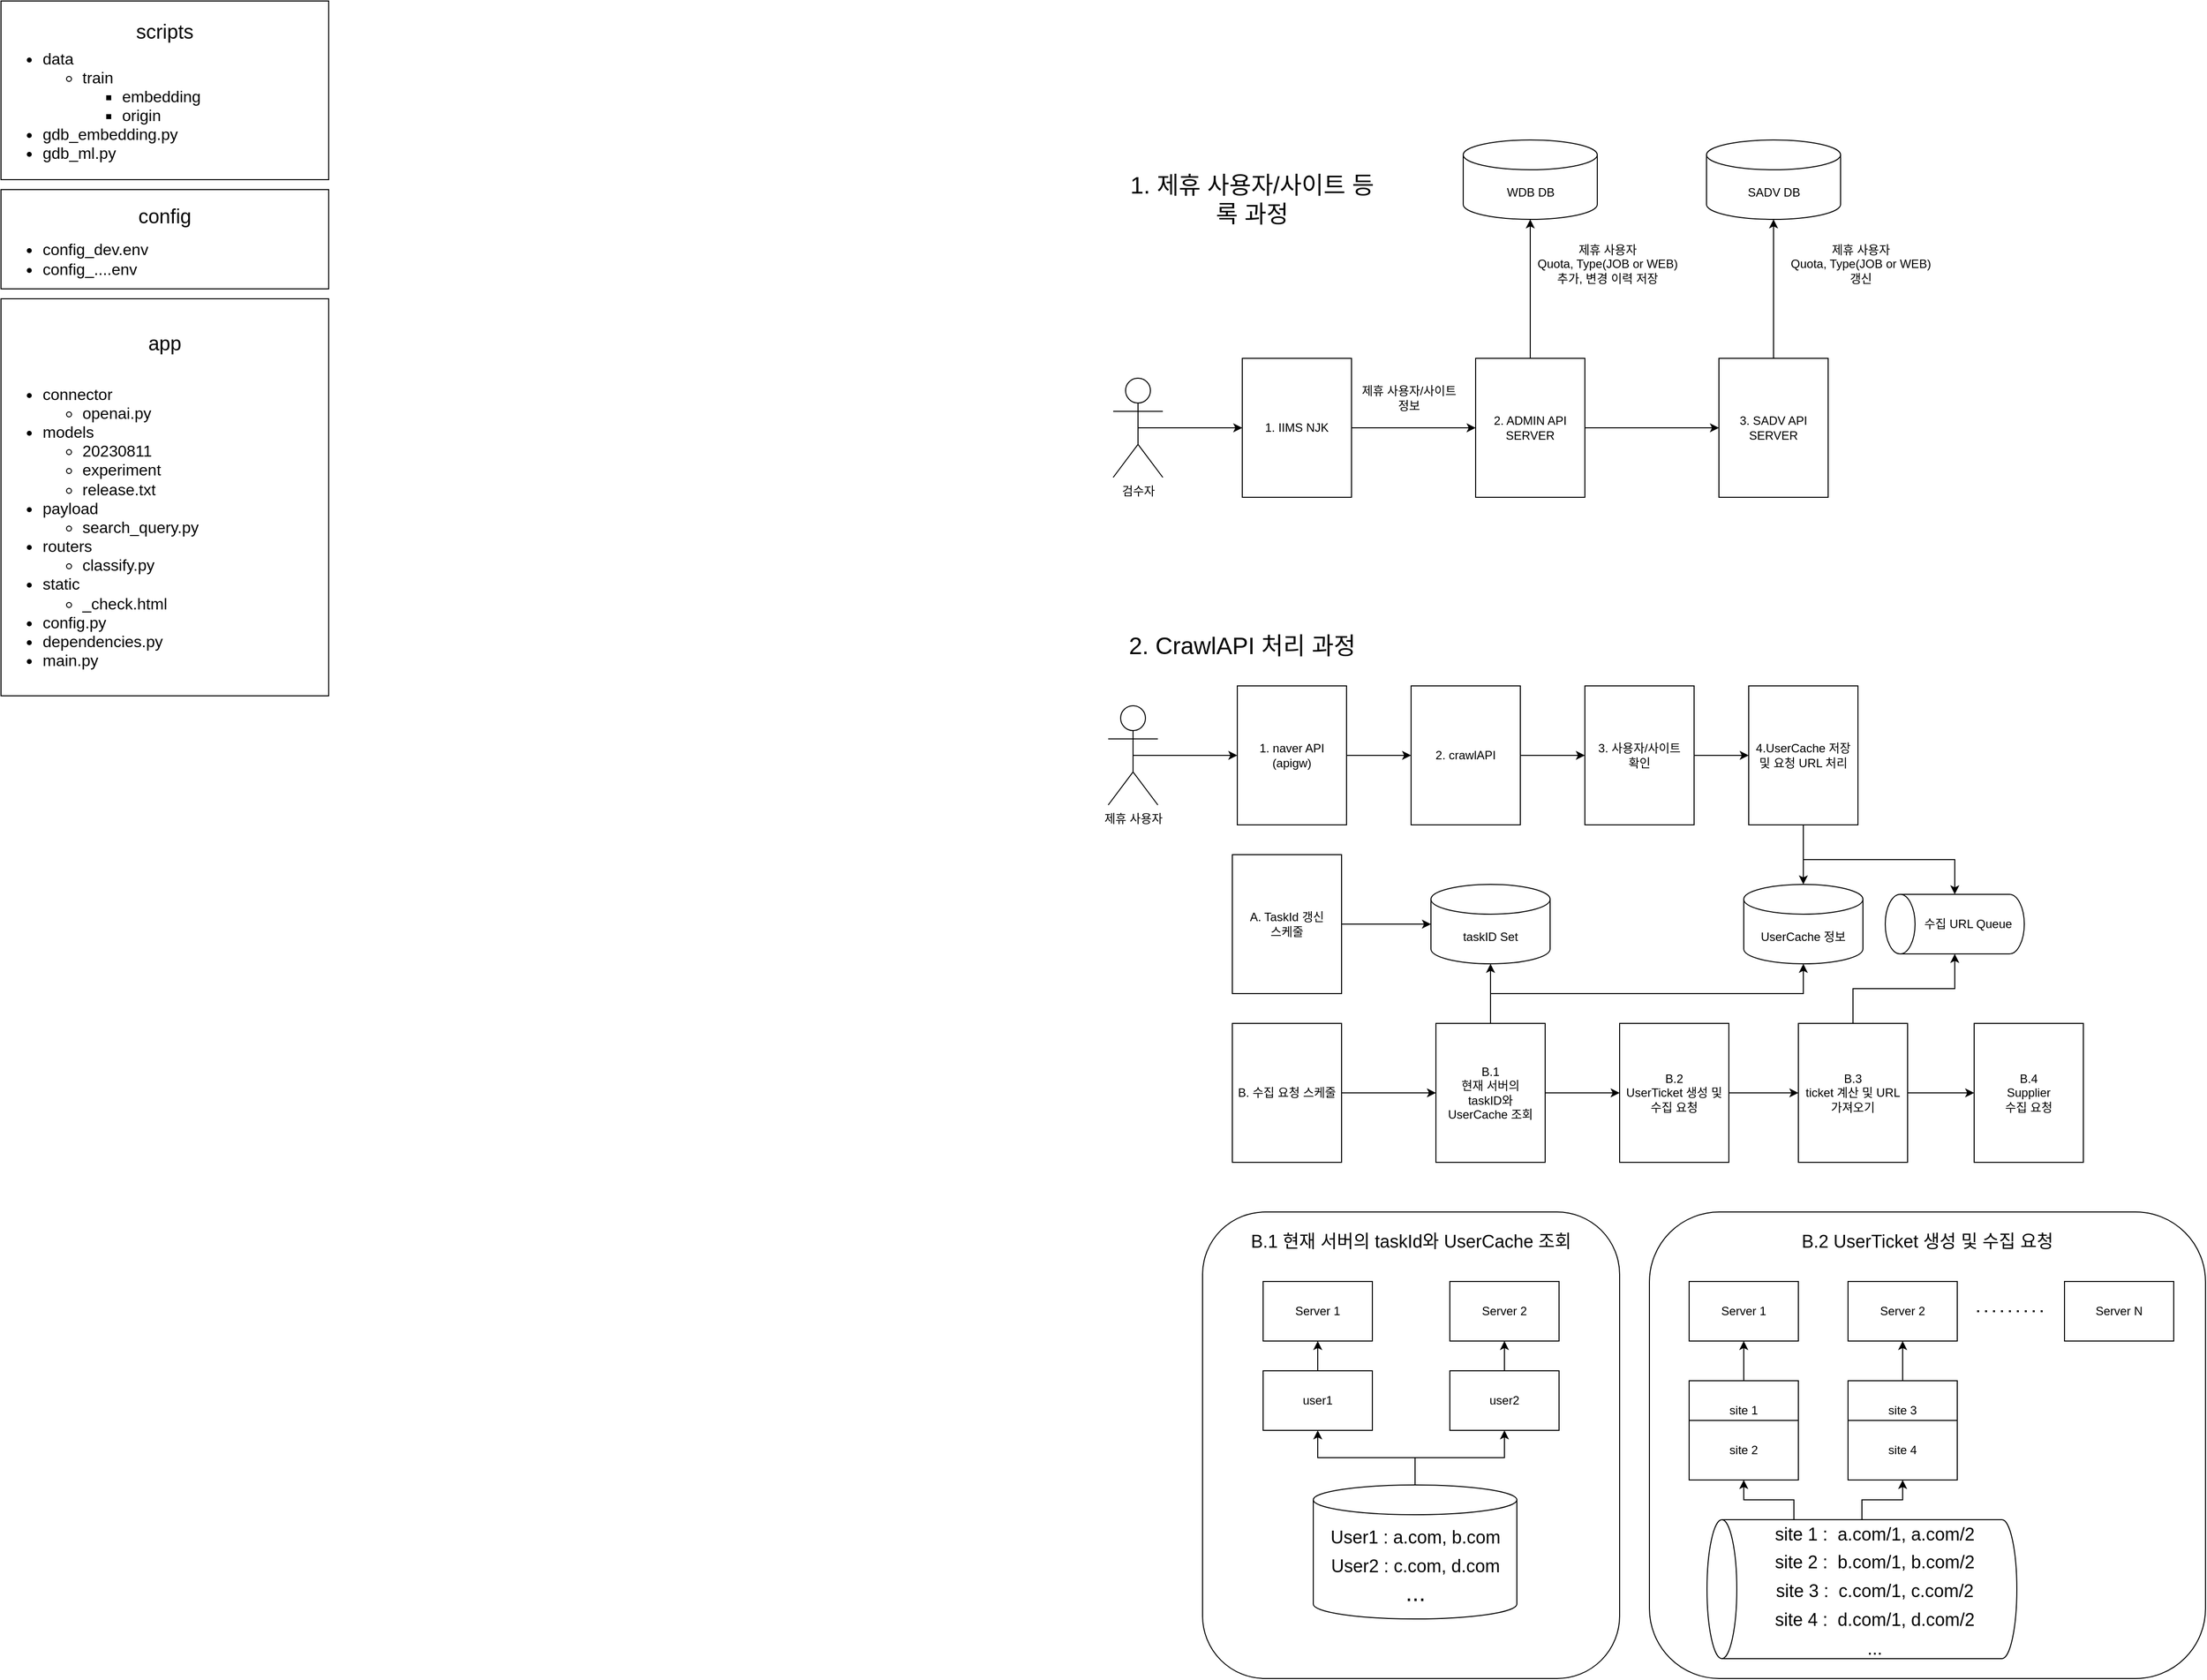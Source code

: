 <mxfile version="21.6.6" type="github">
  <diagram id="1_-alb8toaIMvLjbownN" name="페이지-1">
    <mxGraphModel dx="2318" dy="1913" grid="1" gridSize="10" guides="1" tooltips="1" connect="1" arrows="1" fold="1" page="1" pageScale="1" pageWidth="827" pageHeight="1169" math="0" shadow="0">
      <root>
        <mxCell id="0" />
        <mxCell id="1" parent="0" />
        <mxCell id="_FRA_myoJHG2jB84bWSO-84" value="B.1 현재 서버의 taskId와 UserCache 조회&lt;br&gt;&lt;br&gt;&lt;br&gt;&lt;br&gt;&lt;br&gt;&lt;br&gt;&lt;br&gt;&lt;br&gt;&lt;br&gt;&lt;br&gt;&lt;br&gt;&lt;br&gt;&lt;br&gt;&lt;br&gt;&lt;br&gt;&lt;br&gt;&lt;br&gt;&lt;br&gt;&lt;br&gt;&lt;br&gt;" style="rounded=1;whiteSpace=wrap;html=1;fontSize=18;" parent="1" vertex="1">
          <mxGeometry x="50" y="760" width="420" height="470" as="geometry" />
        </mxCell>
        <mxCell id="_FRA_myoJHG2jB84bWSO-83" value="B.2 UserTicket 생성 및 수집 요청&lt;br&gt;&lt;br&gt;&lt;br&gt;&lt;br&gt;&lt;br&gt;&lt;br&gt;&lt;br&gt;&lt;br&gt;&lt;br&gt;&lt;br&gt;&lt;br&gt;&lt;br&gt;&lt;br&gt;&lt;br&gt;&lt;br&gt;&lt;br&gt;&lt;br&gt;&lt;br&gt;&lt;br&gt;&lt;br&gt;" style="rounded=1;whiteSpace=wrap;html=1;fontSize=18;" parent="1" vertex="1">
          <mxGeometry x="500" y="760" width="560" height="470" as="geometry" />
        </mxCell>
        <mxCell id="_FRA_myoJHG2jB84bWSO-30" style="edgeStyle=orthogonalEdgeStyle;rounded=0;orthogonalLoop=1;jettySize=auto;html=1;exitX=1;exitY=0.5;exitDx=0;exitDy=0;entryX=0;entryY=0.5;entryDx=0;entryDy=0;fontSize=24;" parent="1" source="s2iBoVmo5hvPld190jIw-2" target="_FRA_myoJHG2jB84bWSO-25" edge="1">
          <mxGeometry relative="1" as="geometry" />
        </mxCell>
        <mxCell id="s2iBoVmo5hvPld190jIw-2" value="1. naver API&lt;br&gt;(apigw)" style="rounded=0;whiteSpace=wrap;html=1;" parent="1" vertex="1">
          <mxGeometry x="85" y="230" width="110" height="140" as="geometry" />
        </mxCell>
        <mxCell id="s2iBoVmo5hvPld190jIw-8" value="수집 URL Queue" style="shape=cylinder3;whiteSpace=wrap;html=1;boundedLbl=1;backgroundOutline=1;size=15;direction=north;" parent="1" vertex="1">
          <mxGeometry x="737.5" y="440" width="140" height="60" as="geometry" />
        </mxCell>
        <mxCell id="_FRA_myoJHG2jB84bWSO-38" style="edgeStyle=orthogonalEdgeStyle;rounded=0;orthogonalLoop=1;jettySize=auto;html=1;exitX=1;exitY=0.5;exitDx=0;exitDy=0;entryX=0;entryY=0.5;entryDx=0;entryDy=0;entryPerimeter=0;fontSize=24;" parent="1" source="s2iBoVmo5hvPld190jIw-9" target="_FRA_myoJHG2jB84bWSO-17" edge="1">
          <mxGeometry relative="1" as="geometry" />
        </mxCell>
        <mxCell id="s2iBoVmo5hvPld190jIw-9" value="A. TaskId 갱신 &lt;br&gt;스케줄" style="rounded=0;whiteSpace=wrap;html=1;" parent="1" vertex="1">
          <mxGeometry x="80" y="400" width="110" height="140" as="geometry" />
        </mxCell>
        <mxCell id="_FRA_myoJHG2jB84bWSO-39" style="edgeStyle=orthogonalEdgeStyle;rounded=0;orthogonalLoop=1;jettySize=auto;html=1;exitX=1;exitY=0.5;exitDx=0;exitDy=0;fontSize=24;entryX=0;entryY=0.5;entryDx=0;entryDy=0;" parent="1" source="s2iBoVmo5hvPld190jIw-10" target="_FRA_myoJHG2jB84bWSO-40" edge="1">
          <mxGeometry relative="1" as="geometry">
            <mxPoint x="270" y="640" as="targetPoint" />
          </mxGeometry>
        </mxCell>
        <mxCell id="s2iBoVmo5hvPld190jIw-10" value="B. 수집 요청 스케줄" style="rounded=0;whiteSpace=wrap;html=1;" parent="1" vertex="1">
          <mxGeometry x="80" y="570" width="110" height="140" as="geometry" />
        </mxCell>
        <mxCell id="_FRA_myoJHG2jB84bWSO-8" style="edgeStyle=orthogonalEdgeStyle;rounded=0;orthogonalLoop=1;jettySize=auto;html=1;exitX=1;exitY=0.5;exitDx=0;exitDy=0;entryX=0;entryY=0.5;entryDx=0;entryDy=0;" parent="1" source="_FRA_myoJHG2jB84bWSO-1" target="_FRA_myoJHG2jB84bWSO-5" edge="1">
          <mxGeometry relative="1" as="geometry" />
        </mxCell>
        <mxCell id="_FRA_myoJHG2jB84bWSO-1" value="1. IIMS NJK" style="rounded=0;whiteSpace=wrap;html=1;" parent="1" vertex="1">
          <mxGeometry x="90" y="-100" width="110" height="140" as="geometry" />
        </mxCell>
        <mxCell id="_FRA_myoJHG2jB84bWSO-3" style="edgeStyle=orthogonalEdgeStyle;rounded=0;orthogonalLoop=1;jettySize=auto;html=1;exitX=0.5;exitY=0.5;exitDx=0;exitDy=0;exitPerimeter=0;entryX=0;entryY=0.5;entryDx=0;entryDy=0;" parent="1" source="_FRA_myoJHG2jB84bWSO-2" target="_FRA_myoJHG2jB84bWSO-1" edge="1">
          <mxGeometry relative="1" as="geometry" />
        </mxCell>
        <mxCell id="_FRA_myoJHG2jB84bWSO-2" value="검수자" style="shape=umlActor;verticalLabelPosition=bottom;verticalAlign=top;html=1;outlineConnect=0;" parent="1" vertex="1">
          <mxGeometry x="-40" y="-80" width="50" height="100" as="geometry" />
        </mxCell>
        <mxCell id="_FRA_myoJHG2jB84bWSO-9" style="edgeStyle=orthogonalEdgeStyle;rounded=0;orthogonalLoop=1;jettySize=auto;html=1;exitX=1;exitY=0.5;exitDx=0;exitDy=0;" parent="1" source="_FRA_myoJHG2jB84bWSO-5" target="_FRA_myoJHG2jB84bWSO-6" edge="1">
          <mxGeometry relative="1" as="geometry" />
        </mxCell>
        <mxCell id="_FRA_myoJHG2jB84bWSO-20" style="edgeStyle=orthogonalEdgeStyle;rounded=0;orthogonalLoop=1;jettySize=auto;html=1;entryX=0.5;entryY=1;entryDx=0;entryDy=0;entryPerimeter=0;" parent="1" source="_FRA_myoJHG2jB84bWSO-5" target="_FRA_myoJHG2jB84bWSO-11" edge="1">
          <mxGeometry relative="1" as="geometry" />
        </mxCell>
        <mxCell id="_FRA_myoJHG2jB84bWSO-5" value="2. ADMIN API SERVER" style="rounded=0;whiteSpace=wrap;html=1;" parent="1" vertex="1">
          <mxGeometry x="325" y="-100" width="110" height="140" as="geometry" />
        </mxCell>
        <mxCell id="_FRA_myoJHG2jB84bWSO-21" style="edgeStyle=orthogonalEdgeStyle;rounded=0;orthogonalLoop=1;jettySize=auto;html=1;exitX=0.5;exitY=0;exitDx=0;exitDy=0;entryX=0.5;entryY=1;entryDx=0;entryDy=0;entryPerimeter=0;" parent="1" source="_FRA_myoJHG2jB84bWSO-6" target="_FRA_myoJHG2jB84bWSO-7" edge="1">
          <mxGeometry relative="1" as="geometry" />
        </mxCell>
        <mxCell id="_FRA_myoJHG2jB84bWSO-6" value="3. SADV API SERVER" style="rounded=0;whiteSpace=wrap;html=1;" parent="1" vertex="1">
          <mxGeometry x="570" y="-100" width="110" height="140" as="geometry" />
        </mxCell>
        <mxCell id="_FRA_myoJHG2jB84bWSO-7" value="SADV DB" style="shape=cylinder3;whiteSpace=wrap;html=1;boundedLbl=1;backgroundOutline=1;size=15;" parent="1" vertex="1">
          <mxGeometry x="557.5" y="-320" width="135" height="80" as="geometry" />
        </mxCell>
        <mxCell id="_FRA_myoJHG2jB84bWSO-11" value="WDB DB" style="shape=cylinder3;whiteSpace=wrap;html=1;boundedLbl=1;backgroundOutline=1;size=15;" parent="1" vertex="1">
          <mxGeometry x="312.5" y="-320" width="135" height="80" as="geometry" />
        </mxCell>
        <mxCell id="_FRA_myoJHG2jB84bWSO-14" value="제휴 사용자&lt;br&gt;Quota, Type(JOB or WEB) 추가, 변경 이력 저장" style="text;html=1;strokeColor=none;fillColor=none;align=center;verticalAlign=middle;whiteSpace=wrap;rounded=0;" parent="1" vertex="1">
          <mxGeometry x="380" y="-230" width="156" height="70" as="geometry" />
        </mxCell>
        <mxCell id="_FRA_myoJHG2jB84bWSO-15" value="제휴 사용자&lt;br&gt;Quota, Type(JOB or WEB) 갱신" style="text;html=1;strokeColor=none;fillColor=none;align=center;verticalAlign=middle;whiteSpace=wrap;rounded=0;" parent="1" vertex="1">
          <mxGeometry x="635" y="-230" width="156" height="70" as="geometry" />
        </mxCell>
        <mxCell id="_FRA_myoJHG2jB84bWSO-16" value="제휴 사용자/사이트&lt;br&gt;정보" style="text;html=1;strokeColor=none;fillColor=none;align=center;verticalAlign=middle;whiteSpace=wrap;rounded=0;" parent="1" vertex="1">
          <mxGeometry x="180" y="-110" width="156" height="100" as="geometry" />
        </mxCell>
        <mxCell id="_FRA_myoJHG2jB84bWSO-17" value="taskID Set" style="shape=cylinder3;whiteSpace=wrap;html=1;boundedLbl=1;backgroundOutline=1;size=15;" parent="1" vertex="1">
          <mxGeometry x="280" y="430" width="120" height="80" as="geometry" />
        </mxCell>
        <mxCell id="_FRA_myoJHG2jB84bWSO-18" value="UserCache 정보" style="shape=cylinder3;whiteSpace=wrap;html=1;boundedLbl=1;backgroundOutline=1;size=15;" parent="1" vertex="1">
          <mxGeometry x="595" y="430" width="120" height="80" as="geometry" />
        </mxCell>
        <mxCell id="_FRA_myoJHG2jB84bWSO-24" style="edgeStyle=orthogonalEdgeStyle;rounded=0;orthogonalLoop=1;jettySize=auto;html=1;exitX=0.5;exitY=0.5;exitDx=0;exitDy=0;exitPerimeter=0;entryX=0;entryY=0.5;entryDx=0;entryDy=0;" parent="1" source="_FRA_myoJHG2jB84bWSO-23" target="s2iBoVmo5hvPld190jIw-2" edge="1">
          <mxGeometry relative="1" as="geometry" />
        </mxCell>
        <mxCell id="_FRA_myoJHG2jB84bWSO-23" value="제휴 사용자" style="shape=umlActor;verticalLabelPosition=bottom;verticalAlign=top;html=1;outlineConnect=0;" parent="1" vertex="1">
          <mxGeometry x="-45" y="250" width="50" height="100" as="geometry" />
        </mxCell>
        <mxCell id="_FRA_myoJHG2jB84bWSO-32" style="edgeStyle=orthogonalEdgeStyle;rounded=0;orthogonalLoop=1;jettySize=auto;html=1;exitX=1;exitY=0.5;exitDx=0;exitDy=0;fontSize=24;" parent="1" source="_FRA_myoJHG2jB84bWSO-25" target="_FRA_myoJHG2jB84bWSO-31" edge="1">
          <mxGeometry relative="1" as="geometry" />
        </mxCell>
        <mxCell id="_FRA_myoJHG2jB84bWSO-25" value="2. crawlAPI&lt;br&gt;" style="rounded=0;whiteSpace=wrap;html=1;" parent="1" vertex="1">
          <mxGeometry x="260" y="230" width="110" height="140" as="geometry" />
        </mxCell>
        <mxCell id="_FRA_myoJHG2jB84bWSO-28" value="&lt;font style=&quot;font-size: 24px;&quot;&gt;1. 제휴 사용자/사이트 등록 과정&lt;/font&gt;" style="text;html=1;strokeColor=none;fillColor=none;align=center;verticalAlign=middle;whiteSpace=wrap;rounded=0;" parent="1" vertex="1">
          <mxGeometry x="-30" y="-290" width="260" height="60" as="geometry" />
        </mxCell>
        <mxCell id="_FRA_myoJHG2jB84bWSO-29" value="&lt;font style=&quot;font-size: 24px;&quot;&gt;2. CrawlAPI 처리 과정&lt;/font&gt;" style="text;html=1;strokeColor=none;fillColor=none;align=center;verticalAlign=middle;whiteSpace=wrap;rounded=0;" parent="1" vertex="1">
          <mxGeometry x="-40" y="160" width="260" height="60" as="geometry" />
        </mxCell>
        <mxCell id="_FRA_myoJHG2jB84bWSO-34" style="edgeStyle=orthogonalEdgeStyle;rounded=0;orthogonalLoop=1;jettySize=auto;html=1;exitX=1;exitY=0.5;exitDx=0;exitDy=0;entryX=0;entryY=0.5;entryDx=0;entryDy=0;fontSize=24;" parent="1" source="_FRA_myoJHG2jB84bWSO-31" target="_FRA_myoJHG2jB84bWSO-33" edge="1">
          <mxGeometry relative="1" as="geometry" />
        </mxCell>
        <mxCell id="_FRA_myoJHG2jB84bWSO-31" value="3. 사용자/사이트&lt;br&gt;확인" style="rounded=0;whiteSpace=wrap;html=1;" parent="1" vertex="1">
          <mxGeometry x="435" y="230" width="110" height="140" as="geometry" />
        </mxCell>
        <mxCell id="_FRA_myoJHG2jB84bWSO-36" style="edgeStyle=orthogonalEdgeStyle;rounded=0;orthogonalLoop=1;jettySize=auto;html=1;exitX=0.5;exitY=1;exitDx=0;exitDy=0;fontSize=24;" parent="1" source="_FRA_myoJHG2jB84bWSO-33" target="_FRA_myoJHG2jB84bWSO-18" edge="1">
          <mxGeometry relative="1" as="geometry" />
        </mxCell>
        <mxCell id="_FRA_myoJHG2jB84bWSO-37" style="edgeStyle=orthogonalEdgeStyle;rounded=0;orthogonalLoop=1;jettySize=auto;html=1;exitX=0.5;exitY=1;exitDx=0;exitDy=0;fontSize=24;" parent="1" source="_FRA_myoJHG2jB84bWSO-33" target="s2iBoVmo5hvPld190jIw-8" edge="1">
          <mxGeometry relative="1" as="geometry" />
        </mxCell>
        <mxCell id="_FRA_myoJHG2jB84bWSO-33" value="4.UserCache 저장 및 요청 URL 처리" style="rounded=0;whiteSpace=wrap;html=1;" parent="1" vertex="1">
          <mxGeometry x="600" y="230" width="110" height="140" as="geometry" />
        </mxCell>
        <mxCell id="_FRA_myoJHG2jB84bWSO-41" style="edgeStyle=orthogonalEdgeStyle;rounded=0;orthogonalLoop=1;jettySize=auto;html=1;fontSize=24;" parent="1" source="_FRA_myoJHG2jB84bWSO-40" target="_FRA_myoJHG2jB84bWSO-17" edge="1">
          <mxGeometry relative="1" as="geometry" />
        </mxCell>
        <mxCell id="_FRA_myoJHG2jB84bWSO-43" style="edgeStyle=orthogonalEdgeStyle;rounded=0;orthogonalLoop=1;jettySize=auto;html=1;exitX=0.5;exitY=0;exitDx=0;exitDy=0;entryX=0.5;entryY=1;entryDx=0;entryDy=0;entryPerimeter=0;fontSize=24;" parent="1" source="_FRA_myoJHG2jB84bWSO-40" target="_FRA_myoJHG2jB84bWSO-18" edge="1">
          <mxGeometry relative="1" as="geometry" />
        </mxCell>
        <mxCell id="_FRA_myoJHG2jB84bWSO-45" style="edgeStyle=orthogonalEdgeStyle;rounded=0;orthogonalLoop=1;jettySize=auto;html=1;exitX=1;exitY=0.5;exitDx=0;exitDy=0;entryX=0;entryY=0.5;entryDx=0;entryDy=0;fontSize=24;" parent="1" source="_FRA_myoJHG2jB84bWSO-40" target="_FRA_myoJHG2jB84bWSO-44" edge="1">
          <mxGeometry relative="1" as="geometry" />
        </mxCell>
        <mxCell id="_FRA_myoJHG2jB84bWSO-40" value="B.1&lt;br&gt;현재 서버의 &lt;br&gt;taskID와&lt;br&gt;UserCache 조회" style="rounded=0;whiteSpace=wrap;html=1;" parent="1" vertex="1">
          <mxGeometry x="285" y="570" width="110" height="140" as="geometry" />
        </mxCell>
        <mxCell id="_FRA_myoJHG2jB84bWSO-47" style="edgeStyle=orthogonalEdgeStyle;rounded=0;orthogonalLoop=1;jettySize=auto;html=1;exitX=1;exitY=0.5;exitDx=0;exitDy=0;entryX=0;entryY=0.5;entryDx=0;entryDy=0;fontSize=24;" parent="1" source="_FRA_myoJHG2jB84bWSO-44" target="_FRA_myoJHG2jB84bWSO-46" edge="1">
          <mxGeometry relative="1" as="geometry" />
        </mxCell>
        <mxCell id="_FRA_myoJHG2jB84bWSO-44" value="B.2&lt;br&gt;UserTicket 생성 및 수집 요청" style="rounded=0;whiteSpace=wrap;html=1;" parent="1" vertex="1">
          <mxGeometry x="470" y="570" width="110" height="140" as="geometry" />
        </mxCell>
        <mxCell id="_FRA_myoJHG2jB84bWSO-50" style="edgeStyle=orthogonalEdgeStyle;rounded=0;orthogonalLoop=1;jettySize=auto;html=1;exitX=0.5;exitY=0;exitDx=0;exitDy=0;fontSize=24;" parent="1" source="_FRA_myoJHG2jB84bWSO-46" target="s2iBoVmo5hvPld190jIw-8" edge="1">
          <mxGeometry relative="1" as="geometry" />
        </mxCell>
        <mxCell id="_FRA_myoJHG2jB84bWSO-51" style="edgeStyle=orthogonalEdgeStyle;rounded=0;orthogonalLoop=1;jettySize=auto;html=1;exitX=1;exitY=0.5;exitDx=0;exitDy=0;fontSize=24;" parent="1" source="_FRA_myoJHG2jB84bWSO-46" target="_FRA_myoJHG2jB84bWSO-49" edge="1">
          <mxGeometry relative="1" as="geometry" />
        </mxCell>
        <mxCell id="_FRA_myoJHG2jB84bWSO-46" value="B.3&lt;br&gt;ticket 계산 및 URL 가져오기" style="rounded=0;whiteSpace=wrap;html=1;" parent="1" vertex="1">
          <mxGeometry x="650" y="570" width="110" height="140" as="geometry" />
        </mxCell>
        <mxCell id="_FRA_myoJHG2jB84bWSO-49" value="B.4&lt;br&gt;Supplier&lt;br&gt;수집 요청" style="rounded=0;whiteSpace=wrap;html=1;" parent="1" vertex="1">
          <mxGeometry x="827" y="570" width="110" height="140" as="geometry" />
        </mxCell>
        <mxCell id="_FRA_myoJHG2jB84bWSO-53" value="Server 1" style="rounded=0;whiteSpace=wrap;html=1;" parent="1" vertex="1">
          <mxGeometry x="540" y="830" width="110" height="60" as="geometry" />
        </mxCell>
        <mxCell id="_FRA_myoJHG2jB84bWSO-54" value="Server 2" style="rounded=0;whiteSpace=wrap;html=1;" parent="1" vertex="1">
          <mxGeometry x="700" y="830" width="110" height="60" as="geometry" />
        </mxCell>
        <mxCell id="_FRA_myoJHG2jB84bWSO-61" value="" style="endArrow=none;dashed=1;html=1;dashPattern=1 3;strokeWidth=2;rounded=0;fontSize=24;" parent="1" edge="1">
          <mxGeometry width="50" height="50" relative="1" as="geometry">
            <mxPoint x="830" y="860" as="sourcePoint" />
            <mxPoint x="900" y="860" as="targetPoint" />
            <Array as="points">
              <mxPoint x="900" y="860" />
            </Array>
          </mxGeometry>
        </mxCell>
        <mxCell id="_FRA_myoJHG2jB84bWSO-62" value="Server N" style="rounded=0;whiteSpace=wrap;html=1;" parent="1" vertex="1">
          <mxGeometry x="918" y="830" width="110" height="60" as="geometry" />
        </mxCell>
        <mxCell id="_FRA_myoJHG2jB84bWSO-68" style="edgeStyle=orthogonalEdgeStyle;rounded=0;orthogonalLoop=1;jettySize=auto;html=1;exitX=1;exitY=0;exitDx=0;exitDy=87.5;exitPerimeter=0;fontSize=18;" parent="1" source="_FRA_myoJHG2jB84bWSO-63" target="_FRA_myoJHG2jB84bWSO-65" edge="1">
          <mxGeometry relative="1" as="geometry" />
        </mxCell>
        <mxCell id="_FRA_myoJHG2jB84bWSO-70" style="edgeStyle=orthogonalEdgeStyle;rounded=0;orthogonalLoop=1;jettySize=auto;html=1;exitX=1;exitY=0.5;exitDx=0;exitDy=0;exitPerimeter=0;fontSize=18;" parent="1" source="_FRA_myoJHG2jB84bWSO-63" target="_FRA_myoJHG2jB84bWSO-67" edge="1">
          <mxGeometry relative="1" as="geometry" />
        </mxCell>
        <mxCell id="_FRA_myoJHG2jB84bWSO-63" value="&lt;font style=&quot;font-size: 18px;&quot;&gt;site 1 :&amp;nbsp; a.com/1, a.com/2&lt;br&gt;site 2 :&amp;nbsp; b.com/1, b.com/2&lt;br&gt;site 3 :&amp;nbsp; c.com/1, c.com/2&lt;br&gt;site 4 :&amp;nbsp; d.com/1, d.com/2&lt;br&gt;...&lt;br&gt;&lt;/font&gt;" style="shape=cylinder3;whiteSpace=wrap;html=1;boundedLbl=1;backgroundOutline=1;size=15;fontSize=24;direction=north;" parent="1" vertex="1">
          <mxGeometry x="558" y="1070" width="312" height="140" as="geometry" />
        </mxCell>
        <mxCell id="_FRA_myoJHG2jB84bWSO-69" style="edgeStyle=orthogonalEdgeStyle;rounded=0;orthogonalLoop=1;jettySize=auto;html=1;exitX=0.5;exitY=0;exitDx=0;exitDy=0;fontSize=18;" parent="1" source="_FRA_myoJHG2jB84bWSO-64" target="_FRA_myoJHG2jB84bWSO-53" edge="1">
          <mxGeometry relative="1" as="geometry" />
        </mxCell>
        <mxCell id="_FRA_myoJHG2jB84bWSO-64" value="site 1" style="rounded=0;whiteSpace=wrap;html=1;" parent="1" vertex="1">
          <mxGeometry x="540" y="930" width="110" height="60" as="geometry" />
        </mxCell>
        <mxCell id="_FRA_myoJHG2jB84bWSO-65" value="site 2" style="rounded=0;whiteSpace=wrap;html=1;" parent="1" vertex="1">
          <mxGeometry x="540" y="970" width="110" height="60" as="geometry" />
        </mxCell>
        <mxCell id="_FRA_myoJHG2jB84bWSO-71" style="edgeStyle=orthogonalEdgeStyle;rounded=0;orthogonalLoop=1;jettySize=auto;html=1;exitX=0.5;exitY=0;exitDx=0;exitDy=0;entryX=0.5;entryY=1;entryDx=0;entryDy=0;fontSize=18;" parent="1" source="_FRA_myoJHG2jB84bWSO-66" target="_FRA_myoJHG2jB84bWSO-54" edge="1">
          <mxGeometry relative="1" as="geometry" />
        </mxCell>
        <mxCell id="_FRA_myoJHG2jB84bWSO-66" value="site 3" style="rounded=0;whiteSpace=wrap;html=1;" parent="1" vertex="1">
          <mxGeometry x="700" y="930" width="110" height="60" as="geometry" />
        </mxCell>
        <mxCell id="_FRA_myoJHG2jB84bWSO-67" value="site 4" style="rounded=0;whiteSpace=wrap;html=1;" parent="1" vertex="1">
          <mxGeometry x="700" y="970" width="110" height="60" as="geometry" />
        </mxCell>
        <mxCell id="_FRA_myoJHG2jB84bWSO-79" style="edgeStyle=orthogonalEdgeStyle;rounded=0;orthogonalLoop=1;jettySize=auto;html=1;exitX=0.5;exitY=0;exitDx=0;exitDy=0;exitPerimeter=0;fontSize=18;" parent="1" source="_FRA_myoJHG2jB84bWSO-72" target="_FRA_myoJHG2jB84bWSO-77" edge="1">
          <mxGeometry relative="1" as="geometry" />
        </mxCell>
        <mxCell id="_FRA_myoJHG2jB84bWSO-81" style="edgeStyle=orthogonalEdgeStyle;rounded=0;orthogonalLoop=1;jettySize=auto;html=1;exitX=0.5;exitY=0;exitDx=0;exitDy=0;exitPerimeter=0;fontSize=18;" parent="1" source="_FRA_myoJHG2jB84bWSO-72" target="_FRA_myoJHG2jB84bWSO-78" edge="1">
          <mxGeometry relative="1" as="geometry" />
        </mxCell>
        <mxCell id="_FRA_myoJHG2jB84bWSO-72" value="&lt;font style=&quot;font-size: 18px;&quot;&gt;User1 : a.com, b.com&lt;br&gt;User2 : c.com, d.com&lt;/font&gt;&lt;br&gt;..." style="shape=cylinder3;whiteSpace=wrap;html=1;boundedLbl=1;backgroundOutline=1;size=15;fontSize=24;direction=east;" parent="1" vertex="1">
          <mxGeometry x="161.5" y="1035" width="205" height="135" as="geometry" />
        </mxCell>
        <mxCell id="_FRA_myoJHG2jB84bWSO-73" value="Server 1" style="rounded=0;whiteSpace=wrap;html=1;" parent="1" vertex="1">
          <mxGeometry x="111" y="830" width="110" height="60" as="geometry" />
        </mxCell>
        <mxCell id="_FRA_myoJHG2jB84bWSO-74" value="Server 2" style="rounded=0;whiteSpace=wrap;html=1;" parent="1" vertex="1">
          <mxGeometry x="299" y="830" width="110" height="60" as="geometry" />
        </mxCell>
        <mxCell id="_FRA_myoJHG2jB84bWSO-80" style="edgeStyle=orthogonalEdgeStyle;rounded=0;orthogonalLoop=1;jettySize=auto;html=1;exitX=0.5;exitY=0;exitDx=0;exitDy=0;fontSize=18;" parent="1" source="_FRA_myoJHG2jB84bWSO-77" target="_FRA_myoJHG2jB84bWSO-73" edge="1">
          <mxGeometry relative="1" as="geometry" />
        </mxCell>
        <mxCell id="_FRA_myoJHG2jB84bWSO-77" value="user1" style="rounded=0;whiteSpace=wrap;html=1;" parent="1" vertex="1">
          <mxGeometry x="111" y="920" width="110" height="60" as="geometry" />
        </mxCell>
        <mxCell id="_FRA_myoJHG2jB84bWSO-82" style="edgeStyle=orthogonalEdgeStyle;rounded=0;orthogonalLoop=1;jettySize=auto;html=1;exitX=0.5;exitY=0;exitDx=0;exitDy=0;entryX=0.5;entryY=1;entryDx=0;entryDy=0;fontSize=18;" parent="1" source="_FRA_myoJHG2jB84bWSO-78" target="_FRA_myoJHG2jB84bWSO-74" edge="1">
          <mxGeometry relative="1" as="geometry" />
        </mxCell>
        <mxCell id="_FRA_myoJHG2jB84bWSO-78" value="user2" style="rounded=0;whiteSpace=wrap;html=1;" parent="1" vertex="1">
          <mxGeometry x="299" y="920" width="110" height="60" as="geometry" />
        </mxCell>
        <mxCell id="8QSo5bSjsrshSnnNXw0M-1" value="&lt;font style=&quot;font-size: 20px;&quot;&gt;app&lt;br&gt;&lt;br&gt;&lt;br&gt;&lt;br&gt;&lt;br&gt;&lt;br&gt;&lt;br&gt;&lt;br&gt;&lt;br&gt;&lt;br&gt;&lt;br&gt;&lt;br&gt;&lt;br&gt;&lt;br&gt;&lt;/font&gt;" style="rounded=0;whiteSpace=wrap;html=1;" vertex="1" parent="1">
          <mxGeometry x="-1160" y="-160" width="330" height="400" as="geometry" />
        </mxCell>
        <mxCell id="8QSo5bSjsrshSnnNXw0M-2" value="&lt;ul style=&quot;font-size: 16px;&quot;&gt;&lt;li&gt;connector&lt;/li&gt;&lt;ul&gt;&lt;li&gt;openai.py&lt;/li&gt;&lt;/ul&gt;&lt;li&gt;models&lt;/li&gt;&lt;ul&gt;&lt;li&gt;20230811&lt;/li&gt;&lt;li&gt;experiment&lt;/li&gt;&lt;li&gt;release.txt&lt;/li&gt;&lt;/ul&gt;&lt;li&gt;payload&lt;/li&gt;&lt;ul&gt;&lt;li&gt;search_query.py&lt;/li&gt;&lt;/ul&gt;&lt;li&gt;routers&lt;/li&gt;&lt;ul&gt;&lt;li&gt;classify.py&lt;/li&gt;&lt;/ul&gt;&lt;li&gt;static&lt;/li&gt;&lt;ul&gt;&lt;li&gt;_check.html&lt;/li&gt;&lt;/ul&gt;&lt;li&gt;config.py&lt;/li&gt;&lt;li&gt;dependencies.py&lt;/li&gt;&lt;li&gt;main.py&lt;/li&gt;&lt;/ul&gt;" style="text;strokeColor=none;fillColor=none;html=1;whiteSpace=wrap;verticalAlign=middle;overflow=hidden;spacing=2;" vertex="1" parent="1">
          <mxGeometry x="-1160" y="-110" width="360" height="360" as="geometry" />
        </mxCell>
        <mxCell id="8QSo5bSjsrshSnnNXw0M-3" value="&lt;font style=&quot;font-size: 20px;&quot;&gt;config&lt;br&gt;&lt;br&gt;&lt;br&gt;&lt;/font&gt;" style="rounded=0;whiteSpace=wrap;html=1;" vertex="1" parent="1">
          <mxGeometry x="-1160" y="-270" width="330" height="100" as="geometry" />
        </mxCell>
        <mxCell id="8QSo5bSjsrshSnnNXw0M-4" value="&lt;ul style=&quot;font-size: 16px;&quot;&gt;&lt;li&gt;config_dev.env&lt;/li&gt;&lt;li&gt;config_....env&lt;/li&gt;&lt;/ul&gt;" style="text;strokeColor=none;fillColor=none;html=1;whiteSpace=wrap;verticalAlign=middle;overflow=hidden;spacing=2;" vertex="1" parent="1">
          <mxGeometry x="-1160" y="-250" width="320" height="100" as="geometry" />
        </mxCell>
        <mxCell id="8QSo5bSjsrshSnnNXw0M-5" value="&lt;font style=&quot;font-size: 20px;&quot;&gt;scripts&lt;br&gt;&lt;br&gt;&lt;br&gt;&lt;br&gt;&lt;br&gt;&lt;br&gt;&lt;/font&gt;" style="rounded=0;whiteSpace=wrap;html=1;" vertex="1" parent="1">
          <mxGeometry x="-1160" y="-460" width="330" height="180" as="geometry" />
        </mxCell>
        <mxCell id="8QSo5bSjsrshSnnNXw0M-6" value="&lt;ul style=&quot;font-size: 16px;&quot;&gt;&lt;li&gt;data&lt;/li&gt;&lt;ul&gt;&lt;li&gt;train&lt;/li&gt;&lt;ul&gt;&lt;li&gt;embedding&lt;/li&gt;&lt;li&gt;origin&lt;/li&gt;&lt;/ul&gt;&lt;/ul&gt;&lt;li&gt;&lt;span style=&quot;background-color: initial;&quot;&gt;gdb_embedding.py&lt;/span&gt;&lt;br&gt;&lt;/li&gt;&lt;li&gt;&lt;span style=&quot;background-color: initial;&quot;&gt;gdb_ml.py&lt;/span&gt;&lt;/li&gt;&lt;/ul&gt;" style="text;strokeColor=none;fillColor=none;html=1;whiteSpace=wrap;verticalAlign=middle;overflow=hidden;spacing=2;" vertex="1" parent="1">
          <mxGeometry x="-1160" y="-430" width="360" height="140" as="geometry" />
        </mxCell>
      </root>
    </mxGraphModel>
  </diagram>
</mxfile>
